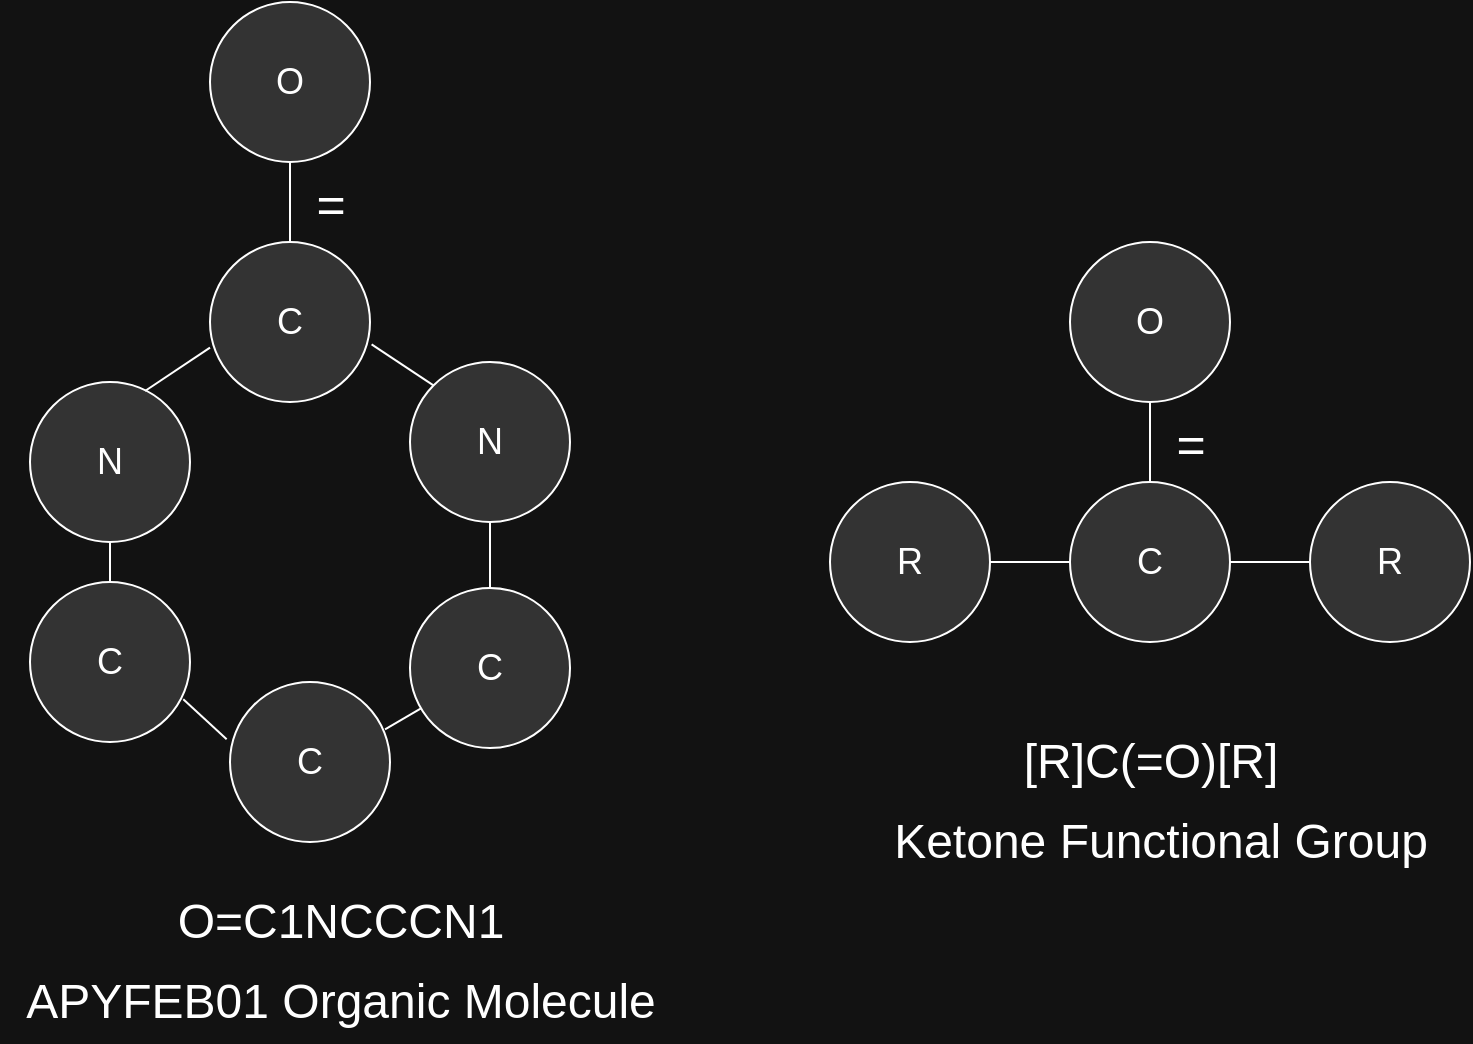 <mxfile version="20.3.2" type="device"><diagram id="pz-0zv2YqAABv18I06md" name="Page-1"><mxGraphModel dx="1422" dy="832" grid="1" gridSize="10" guides="1" tooltips="1" connect="1" arrows="1" fold="1" page="1" pageScale="1" pageWidth="850" pageHeight="1100" background="#121212" math="0" shadow="0"><root><mxCell id="0"/><mxCell id="1" parent="0"/><mxCell id="b4MnSnECSiU7KJBgYFsh-1" value="&lt;font style=&quot;font-size: 18px;&quot;&gt;R&lt;/font&gt;" style="ellipse;whiteSpace=wrap;html=1;aspect=fixed;fillColor=#333333;labelBackgroundColor=none;fontColor=#FFFFFF;labelBorderColor=none;strokeColor=#FFFFFF;" parent="1" vertex="1"><mxGeometry x="440" y="250" width="80" height="80" as="geometry"/></mxCell><mxCell id="b4MnSnECSiU7KJBgYFsh-2" value="&lt;font style=&quot;font-size: 24px;&quot;&gt;[R]C(=O)[R]&lt;/font&gt;" style="text;html=1;align=center;verticalAlign=middle;resizable=0;points=[];autosize=1;strokeColor=none;fillColor=none;fontColor=#FFFFFF;labelBackgroundColor=none;labelBorderColor=none;" parent="1" vertex="1"><mxGeometry x="525" y="370" width="150" height="40" as="geometry"/></mxCell><mxCell id="b4MnSnECSiU7KJBgYFsh-3" value="&lt;font style=&quot;font-size: 18px;&quot;&gt;C&lt;/font&gt;" style="ellipse;whiteSpace=wrap;html=1;aspect=fixed;fillColor=#333333;labelBackgroundColor=none;fontColor=#FFFFFF;labelBorderColor=none;strokeColor=#FFFFFF;" parent="1" vertex="1"><mxGeometry x="560" y="250" width="80" height="80" as="geometry"/></mxCell><mxCell id="b4MnSnECSiU7KJBgYFsh-5" value="" style="endArrow=none;html=1;rounded=0;exitX=1;exitY=0.5;exitDx=0;exitDy=0;entryX=0;entryY=0.5;entryDx=0;entryDy=0;labelBackgroundColor=#828282;strokeColor=#FFFFFF;" parent="1" source="b4MnSnECSiU7KJBgYFsh-1" target="b4MnSnECSiU7KJBgYFsh-3" edge="1"><mxGeometry width="50" height="50" relative="1" as="geometry"><mxPoint x="640" y="340" as="sourcePoint"/><mxPoint x="690" y="290" as="targetPoint"/></mxGeometry></mxCell><mxCell id="b4MnSnECSiU7KJBgYFsh-6" value="&lt;font style=&quot;font-size: 18px;&quot;&gt;O&lt;/font&gt;" style="ellipse;whiteSpace=wrap;html=1;aspect=fixed;fillColor=#333333;labelBackgroundColor=none;fontColor=#FFFFFF;labelBorderColor=none;strokeColor=#FFFFFF;" parent="1" vertex="1"><mxGeometry x="560" y="130" width="80" height="80" as="geometry"/></mxCell><mxCell id="b4MnSnECSiU7KJBgYFsh-8" value="" style="endArrow=none;html=1;rounded=0;entryX=0.5;entryY=1;entryDx=0;entryDy=0;exitX=0.5;exitY=0;exitDx=0;exitDy=0;labelBackgroundColor=#828282;strokeColor=#FFFFFF;" parent="1" source="b4MnSnECSiU7KJBgYFsh-3" target="b4MnSnECSiU7KJBgYFsh-6" edge="1"><mxGeometry width="50" height="50" relative="1" as="geometry"><mxPoint x="690" y="470" as="sourcePoint"/><mxPoint x="740" y="420" as="targetPoint"/></mxGeometry></mxCell><mxCell id="b4MnSnECSiU7KJBgYFsh-9" value="&lt;font style=&quot;font-size: 18px;&quot;&gt;R&lt;/font&gt;" style="ellipse;whiteSpace=wrap;html=1;aspect=fixed;fillColor=#333333;labelBackgroundColor=none;fontColor=#FFFFFF;labelBorderColor=none;strokeColor=#FFFFFF;" parent="1" vertex="1"><mxGeometry x="680" y="250" width="80" height="80" as="geometry"/></mxCell><mxCell id="b4MnSnECSiU7KJBgYFsh-11" value="" style="endArrow=none;html=1;rounded=0;exitX=1;exitY=0.5;exitDx=0;exitDy=0;entryX=0;entryY=0.5;entryDx=0;entryDy=0;labelBackgroundColor=#828282;strokeColor=#FFFFFF;" parent="1" source="b4MnSnECSiU7KJBgYFsh-3" target="b4MnSnECSiU7KJBgYFsh-9" edge="1"><mxGeometry width="50" height="50" relative="1" as="geometry"><mxPoint x="650" y="260" as="sourcePoint"/><mxPoint x="700" y="210" as="targetPoint"/></mxGeometry></mxCell><mxCell id="b4MnSnECSiU7KJBgYFsh-12" value="&lt;font style=&quot;font-size: 18px;&quot;&gt;N&lt;/font&gt;" style="ellipse;whiteSpace=wrap;html=1;aspect=fixed;fillColor=#333333;labelBackgroundColor=none;fontColor=#FFFFFF;labelBorderColor=none;strokeColor=#FFFFFF;" parent="1" vertex="1"><mxGeometry x="40" y="200" width="80" height="80" as="geometry"/></mxCell><mxCell id="b4MnSnECSiU7KJBgYFsh-13" value="&lt;span style=&quot;font-size: 24px;&quot;&gt;O=C1NCCCN1&lt;/span&gt;" style="text;html=1;align=center;verticalAlign=middle;resizable=0;points=[];autosize=1;strokeColor=none;fillColor=none;fontColor=#FFFFFF;labelBackgroundColor=none;labelBorderColor=none;" parent="1" vertex="1"><mxGeometry x="100" y="450" width="190" height="40" as="geometry"/></mxCell><mxCell id="b4MnSnECSiU7KJBgYFsh-14" value="&lt;font style=&quot;font-size: 18px;&quot;&gt;C&lt;/font&gt;" style="ellipse;whiteSpace=wrap;html=1;aspect=fixed;fillColor=#333333;fontColor=#FFFFFF;labelBackgroundColor=none;labelBorderColor=none;strokeColor=#FFFFFF;" parent="1" vertex="1"><mxGeometry x="130" y="130" width="80" height="80" as="geometry"/></mxCell><mxCell id="b4MnSnECSiU7KJBgYFsh-16" value="&lt;font style=&quot;font-size: 18px;&quot;&gt;O&lt;/font&gt;" style="ellipse;whiteSpace=wrap;html=1;aspect=fixed;labelBorderColor=none;labelBackgroundColor=none;fillColor=#333333;fontColor=#FFFFFF;strokeColor=#FFFFFF;" parent="1" vertex="1"><mxGeometry x="130" y="10" width="80" height="80" as="geometry"/></mxCell><mxCell id="b4MnSnECSiU7KJBgYFsh-17" value="" style="endArrow=none;html=1;rounded=0;entryX=0.5;entryY=1;entryDx=0;entryDy=0;exitX=0.5;exitY=0;exitDx=0;exitDy=0;labelBackgroundColor=#828282;strokeColor=#FFFFFF;" parent="1" source="b4MnSnECSiU7KJBgYFsh-14" target="b4MnSnECSiU7KJBgYFsh-16" edge="1"><mxGeometry width="50" height="50" relative="1" as="geometry"><mxPoint x="260" y="350" as="sourcePoint"/><mxPoint x="310" y="300" as="targetPoint"/></mxGeometry></mxCell><mxCell id="b4MnSnECSiU7KJBgYFsh-18" value="&lt;font style=&quot;font-size: 18px;&quot;&gt;N&lt;/font&gt;" style="ellipse;whiteSpace=wrap;html=1;aspect=fixed;fillColor=#333333;labelBackgroundColor=none;fontColor=#FFFFFF;labelBorderColor=none;strokeColor=#FFFFFF;" parent="1" vertex="1"><mxGeometry x="230" y="190" width="80" height="80" as="geometry"/></mxCell><mxCell id="b4MnSnECSiU7KJBgYFsh-20" value="" style="endArrow=none;html=1;rounded=0;entryX=0;entryY=0.66;entryDx=0;entryDy=0;exitX=0.719;exitY=0.056;exitDx=0;exitDy=0;entryPerimeter=0;exitPerimeter=0;labelBackgroundColor=#828282;strokeColor=#FFFFFF;" parent="1" source="b4MnSnECSiU7KJBgYFsh-12" target="b4MnSnECSiU7KJBgYFsh-14" edge="1"><mxGeometry width="50" height="50" relative="1" as="geometry"><mxPoint x="160" y="270" as="sourcePoint"/><mxPoint x="160" y="230" as="targetPoint"/></mxGeometry></mxCell><mxCell id="b4MnSnECSiU7KJBgYFsh-22" value="" style="endArrow=none;html=1;rounded=0;entryX=1.01;entryY=0.64;entryDx=0;entryDy=0;exitX=0;exitY=0;exitDx=0;exitDy=0;entryPerimeter=0;labelBackgroundColor=#828282;strokeColor=#FFFFFF;" parent="1" source="b4MnSnECSiU7KJBgYFsh-18" target="b4MnSnECSiU7KJBgYFsh-14" edge="1"><mxGeometry width="50" height="50" relative="1" as="geometry"><mxPoint x="200" y="280.0" as="sourcePoint"/><mxPoint x="239.12" y="220.0" as="targetPoint"/></mxGeometry></mxCell><mxCell id="b4MnSnECSiU7KJBgYFsh-23" value="&lt;font style=&quot;font-size: 18px;&quot;&gt;C&lt;/font&gt;" style="ellipse;whiteSpace=wrap;html=1;aspect=fixed;fillColor=#333333;labelBackgroundColor=none;fontColor=#FFFFFF;labelBorderColor=none;strokeColor=#FFFFFF;" parent="1" vertex="1"><mxGeometry x="40" y="300" width="80" height="80" as="geometry"/></mxCell><mxCell id="b4MnSnECSiU7KJBgYFsh-25" value="&lt;font style=&quot;font-size: 18px;&quot;&gt;C&lt;/font&gt;" style="ellipse;whiteSpace=wrap;html=1;aspect=fixed;fillColor=#333333;labelBackgroundColor=none;fontColor=#FFFFFF;labelBorderColor=none;strokeColor=#FFFFFF;" parent="1" vertex="1"><mxGeometry x="140" y="350" width="80" height="80" as="geometry"/></mxCell><mxCell id="b4MnSnECSiU7KJBgYFsh-26" value="&lt;font style=&quot;font-size: 18px;&quot;&gt;C&lt;/font&gt;" style="ellipse;whiteSpace=wrap;html=1;aspect=fixed;fillColor=#333333;labelBackgroundColor=none;fontColor=#FFFFFF;labelBorderColor=none;strokeColor=#FFFFFF;" parent="1" vertex="1"><mxGeometry x="230" y="303" width="80" height="80" as="geometry"/></mxCell><mxCell id="b4MnSnECSiU7KJBgYFsh-28" value="" style="endArrow=none;html=1;rounded=0;entryX=-0.021;entryY=0.358;entryDx=0;entryDy=0;exitX=0.958;exitY=0.733;exitDx=0;exitDy=0;exitPerimeter=0;entryPerimeter=0;labelBackgroundColor=#828282;strokeColor=#FFFFFF;" parent="1" source="b4MnSnECSiU7KJBgYFsh-23" target="b4MnSnECSiU7KJBgYFsh-25" edge="1"><mxGeometry width="50" height="50" relative="1" as="geometry"><mxPoint x="92.48" y="318.64" as="sourcePoint"/><mxPoint x="90" y="290" as="targetPoint"/></mxGeometry></mxCell><mxCell id="b4MnSnECSiU7KJBgYFsh-29" value="" style="endArrow=none;html=1;rounded=0;exitX=0.969;exitY=0.296;exitDx=0;exitDy=0;exitPerimeter=0;labelBackgroundColor=#828282;strokeColor=#FFFFFF;" parent="1" source="b4MnSnECSiU7KJBgYFsh-25" target="b4MnSnECSiU7KJBgYFsh-26" edge="1"><mxGeometry width="50" height="50" relative="1" as="geometry"><mxPoint x="139.2" y="374.48" as="sourcePoint"/><mxPoint x="163.32" y="388.64" as="targetPoint"/></mxGeometry></mxCell><mxCell id="b4MnSnECSiU7KJBgYFsh-30" value="" style="endArrow=none;html=1;rounded=0;fontSize=18;exitX=0.5;exitY=1;exitDx=0;exitDy=0;entryX=0.5;entryY=0;entryDx=0;entryDy=0;labelBackgroundColor=#828282;strokeColor=#FFFFFF;" parent="1" source="b4MnSnECSiU7KJBgYFsh-12" target="b4MnSnECSiU7KJBgYFsh-23" edge="1"><mxGeometry width="50" height="50" relative="1" as="geometry"><mxPoint x="400" y="410" as="sourcePoint"/><mxPoint x="450" y="360" as="targetPoint"/></mxGeometry></mxCell><mxCell id="b4MnSnECSiU7KJBgYFsh-31" value="" style="endArrow=none;html=1;rounded=0;fontSize=18;entryX=0.5;entryY=1;entryDx=0;entryDy=0;labelBackgroundColor=#828282;strokeColor=#FFFFFF;" parent="1" source="b4MnSnECSiU7KJBgYFsh-26" target="b4MnSnECSiU7KJBgYFsh-18" edge="1"><mxGeometry width="50" height="50" relative="1" as="geometry"><mxPoint x="400" y="410" as="sourcePoint"/><mxPoint x="450" y="360" as="targetPoint"/></mxGeometry></mxCell><mxCell id="JpJls0UINuqx9SVAjtrs-1" value="&lt;span style=&quot;font-size: 24px;&quot;&gt;APYFEB01 Organic Molecule&lt;/span&gt;" style="text;html=1;align=center;verticalAlign=middle;resizable=0;points=[];autosize=1;strokeColor=none;fillColor=none;fontColor=#FFFFFF;labelBackgroundColor=none;labelBorderColor=none;" parent="1" vertex="1"><mxGeometry x="25" y="490" width="340" height="40" as="geometry"/></mxCell><mxCell id="JpJls0UINuqx9SVAjtrs-2" value="&lt;span style=&quot;font-size: 24px;&quot;&gt;Ketone Functional Group&lt;/span&gt;" style="text;html=1;align=center;verticalAlign=middle;resizable=0;points=[];autosize=1;strokeColor=none;fillColor=none;fontColor=#FFFFFF;labelBackgroundColor=none;labelBorderColor=none;" parent="1" vertex="1"><mxGeometry x="460" y="410" width="290" height="40" as="geometry"/></mxCell><mxCell id="c7p2jeTCN6MoV7ZTWHnh-2" value="&lt;font style=&quot;font-size: 25px;&quot;&gt;=&lt;/font&gt;" style="text;html=1;align=center;verticalAlign=middle;resizable=0;points=[];autosize=1;strokeColor=none;fillColor=none;fontColor=#FFFFFF;" parent="1" vertex="1"><mxGeometry x="600" y="210" width="40" height="40" as="geometry"/></mxCell><mxCell id="c7p2jeTCN6MoV7ZTWHnh-3" value="&lt;font style=&quot;font-size: 25px;&quot;&gt;=&lt;/font&gt;" style="text;html=1;align=center;verticalAlign=middle;resizable=0;points=[];autosize=1;strokeColor=none;fillColor=none;fontColor=#FFFFFF;" parent="1" vertex="1"><mxGeometry x="170" y="90" width="40" height="40" as="geometry"/></mxCell></root></mxGraphModel></diagram></mxfile>